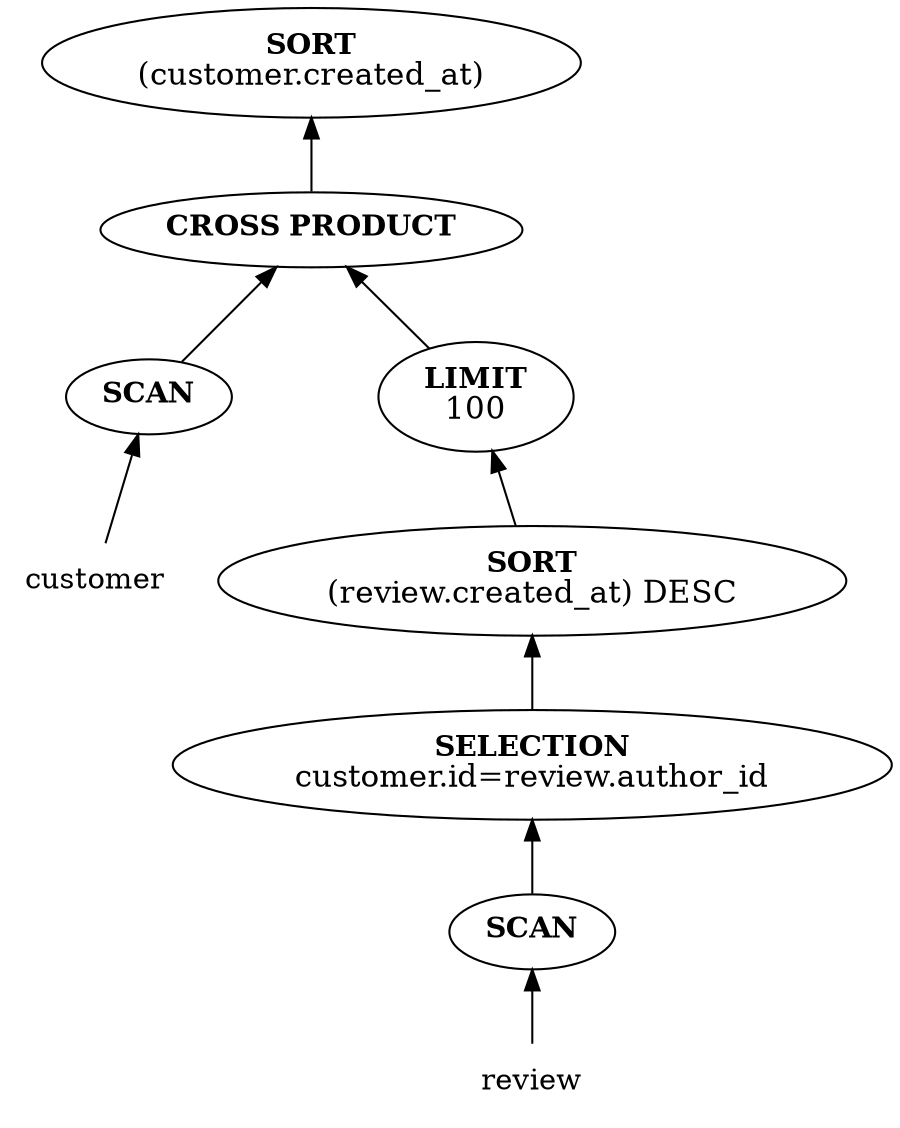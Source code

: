 digraph SafeForRowID {
    rankdir=BT;

    outer_order [label=<<B>SORT</B><br /><font point-size="15">(customer.created_at)</font>>]

    cross_prod [label=<<B>CROSS PRODUCT</B>>]

    customer_scan [label=<<B>SCAN</B>>]
    customer_table[label="customer", shape="none"]

    limit [label=<<B>LIMIT</B><br /><font point-size="15">100</font>>]
    inner_sort [label=<<B>SORT</B><br /><font point-size="15">(review.created_at) DESC</font>>]
    where [label=<<B>SELECTION</B><br /><font point-size="15">customer.id=review.author_id</font>>]
    review_scan [label=<<B>SCAN</B>>]
    review_table [label="review", shape="none"]

    cross_prod -> outer_order
    customer_scan -> cross_prod
    customer_table -> customer_scan

    limit -> cross_prod
    inner_sort -> limit
    where -> inner_sort
    review_scan -> where
    review_table -> review_scan
}
